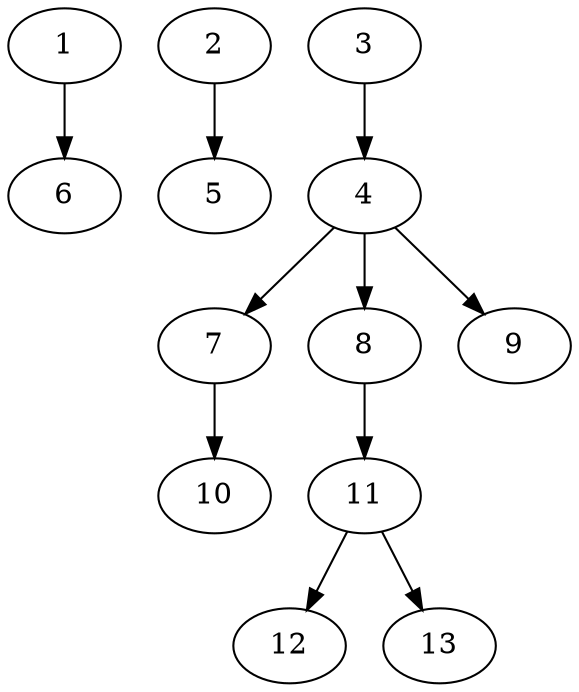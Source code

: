 // DAG (tier=1-easy, mode=data, n=13, ccr=0.340, fat=0.476, density=0.261, regular=0.787, jump=0.004, mindata=1048576, maxdata=8388608)
// DAG automatically generated by daggen at Sun Aug 24 16:33:33 2025
// /home/ermia/Project/Environments/daggen/bin/daggen --dot --ccr 0.340 --fat 0.476 --regular 0.787 --density 0.261 --jump 0.004 --mindata 1048576 --maxdata 8388608 -n 13 
digraph G {
  1 [size="1178180420287833", alpha="0.19", expect_size="589090210143916"]
  1 -> 6 [size ="80147118030848"]
  2 [size="803837583759731", alpha="0.16", expect_size="401918791879865"]
  2 -> 5 [size ="38344696266752"]
  3 [size="1008920424838050", alpha="0.12", expect_size="504460212419025"]
  3 -> 4 [size ="42845654220800"]
  4 [size="1448286853105189", alpha="0.14", expect_size="724143426552594"]
  4 -> 7 [size ="25896043937792"]
  4 -> 8 [size ="25896043937792"]
  4 -> 9 [size ="25896043937792"]
  5 [size="42951485436198912000", alpha="0.07", expect_size="21475742718099456000"]
  6 [size="270151409570286665728", alpha="0.08", expect_size="135075704785143332864"]
  7 [size="17768012219875396", alpha="0.09", expect_size="8884006109937698"]
  7 -> 10 [size ="435227902083072"]
  8 [size="88810138986644242432", alpha="0.15", expect_size="44405069493322121216"]
  8 -> 11 [size ="159244712148992"]
  9 [size="16725898780331486", alpha="0.17", expect_size="8362949390165743"]
  10 [size="87616101915679888", alpha="0.06", expect_size="43808050957839944"]
  11 [size="4186432422494168", alpha="0.07", expect_size="2093216211247084"]
  11 -> 12 [size ="73895449198592"]
  11 -> 13 [size ="73895449198592"]
  12 [size="258138048818648711168", alpha="0.01", expect_size="129069024409324355584"]
  13 [size="108456467816008336", alpha="0.06", expect_size="54228233908004168"]
}